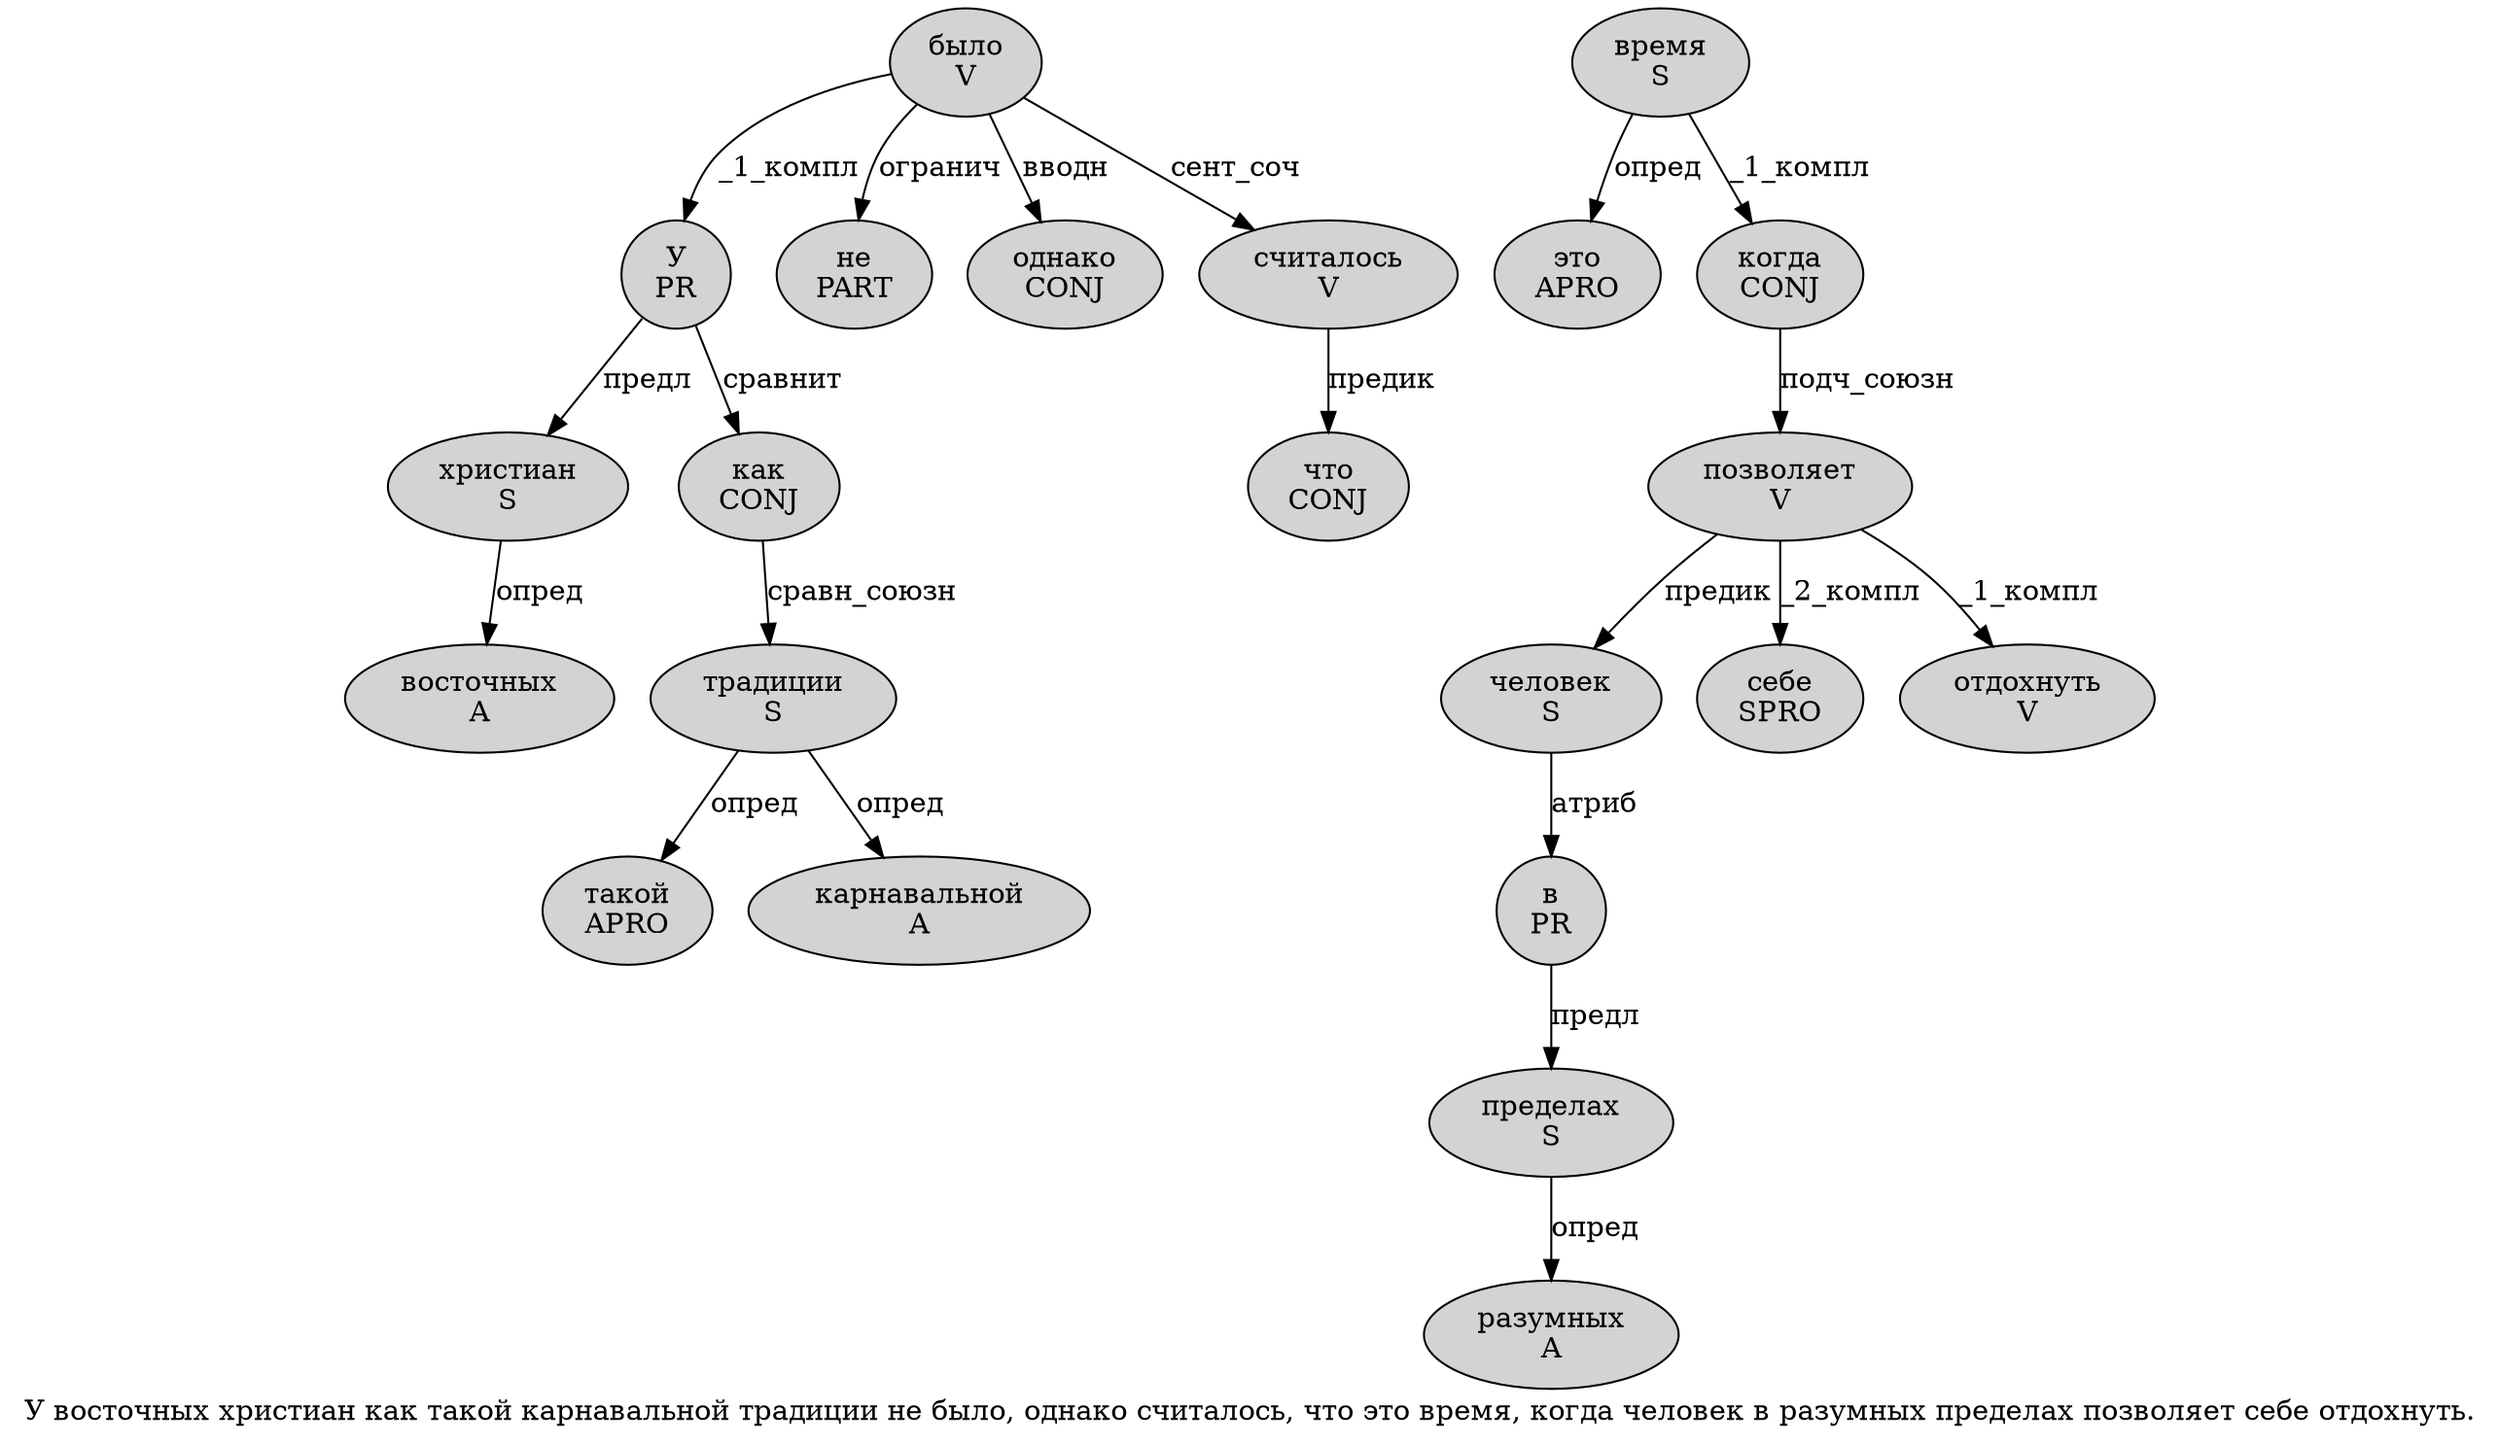 digraph SENTENCE_730 {
	graph [label="У восточных христиан как такой карнавальной традиции не было, однако считалось, что это время, когда человек в разумных пределах позволяет себе отдохнуть."]
	node [style=filled]
		0 [label="У
PR" color="" fillcolor=lightgray penwidth=1 shape=ellipse]
		1 [label="восточных
A" color="" fillcolor=lightgray penwidth=1 shape=ellipse]
		2 [label="христиан
S" color="" fillcolor=lightgray penwidth=1 shape=ellipse]
		3 [label="как
CONJ" color="" fillcolor=lightgray penwidth=1 shape=ellipse]
		4 [label="такой
APRO" color="" fillcolor=lightgray penwidth=1 shape=ellipse]
		5 [label="карнавальной
A" color="" fillcolor=lightgray penwidth=1 shape=ellipse]
		6 [label="традиции
S" color="" fillcolor=lightgray penwidth=1 shape=ellipse]
		7 [label="не
PART" color="" fillcolor=lightgray penwidth=1 shape=ellipse]
		8 [label="было
V" color="" fillcolor=lightgray penwidth=1 shape=ellipse]
		10 [label="однако
CONJ" color="" fillcolor=lightgray penwidth=1 shape=ellipse]
		11 [label="считалось
V" color="" fillcolor=lightgray penwidth=1 shape=ellipse]
		13 [label="что
CONJ" color="" fillcolor=lightgray penwidth=1 shape=ellipse]
		14 [label="это
APRO" color="" fillcolor=lightgray penwidth=1 shape=ellipse]
		15 [label="время
S" color="" fillcolor=lightgray penwidth=1 shape=ellipse]
		17 [label="когда
CONJ" color="" fillcolor=lightgray penwidth=1 shape=ellipse]
		18 [label="человек
S" color="" fillcolor=lightgray penwidth=1 shape=ellipse]
		19 [label="в
PR" color="" fillcolor=lightgray penwidth=1 shape=ellipse]
		20 [label="разумных
A" color="" fillcolor=lightgray penwidth=1 shape=ellipse]
		21 [label="пределах
S" color="" fillcolor=lightgray penwidth=1 shape=ellipse]
		22 [label="позволяет
V" color="" fillcolor=lightgray penwidth=1 shape=ellipse]
		23 [label="себе
SPRO" color="" fillcolor=lightgray penwidth=1 shape=ellipse]
		24 [label="отдохнуть
V" color="" fillcolor=lightgray penwidth=1 shape=ellipse]
			17 -> 22 [label="подч_союзн"]
			22 -> 18 [label="предик"]
			22 -> 23 [label="_2_компл"]
			22 -> 24 [label="_1_компл"]
			2 -> 1 [label="опред"]
			0 -> 2 [label="предл"]
			0 -> 3 [label="сравнит"]
			19 -> 21 [label="предл"]
			21 -> 20 [label="опред"]
			3 -> 6 [label="сравн_союзн"]
			6 -> 4 [label="опред"]
			6 -> 5 [label="опред"]
			8 -> 0 [label="_1_компл"]
			8 -> 7 [label="огранич"]
			8 -> 10 [label="вводн"]
			8 -> 11 [label="сент_соч"]
			11 -> 13 [label="предик"]
			15 -> 14 [label="опред"]
			15 -> 17 [label="_1_компл"]
			18 -> 19 [label="атриб"]
}